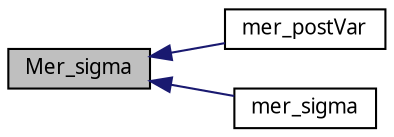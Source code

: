 digraph G
{
  edge [fontname="FreeSans.ttf",fontsize=10,labelfontname="FreeSans.ttf",labelfontsize=10];
  node [fontname="FreeSans.ttf",fontsize=10,shape=record];
  rankdir=LR;
  Node1 [label="Mer_sigma",height=0.2,width=0.4,color="black", fillcolor="grey75", style="filled" fontcolor="black"];
  Node1 -> Node2 [dir=back,color="midnightblue",fontsize=10,style="solid",fontname="FreeSans.ttf"];
  Node2 [label="mer_postVar",height=0.2,width=0.4,color="black", fillcolor="white", style="filled",URL="$lmer_8h.html#b0d93370f37dc2631574b577e698fc6f",tooltip="Extract the posterior variances of the random effects in an lmer object."];
  Node1 -> Node3 [dir=back,color="midnightblue",fontsize=10,style="solid",fontname="FreeSans.ttf"];
  Node3 [label="mer_sigma",height=0.2,width=0.4,color="black", fillcolor="white", style="filled",URL="$lmer_8h.html#1c7078c50d8111387e40b202e2e94506",tooltip="Extract the estimate of the common scale factor from an mer object."];
}
